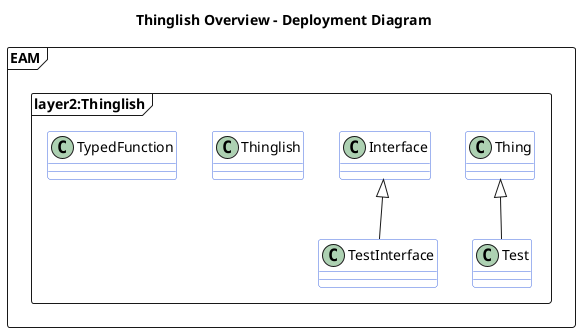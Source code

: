 @startuml

title Thinglish Overview - Deployment Diagram 

skinparam rectangle<<behavior>> {
	roundCorner 25
}

skinparam class {
    BackgroundColor White
    
    BorderColor RoyalBlue
    BorderColor<<primary>> #FF2C24
    BorderColor<<secondary>> #FF9924
}

hide stereotype

frame EAM {

        frame layer2:Thinglish {
            class Thinglish
            class TypedFunction
            class Interface
            class TestInterface
            TestInterface -up-|> Interface
            class Test
            class Thing
            Test -up-|> Thing
        }
}
@enduml